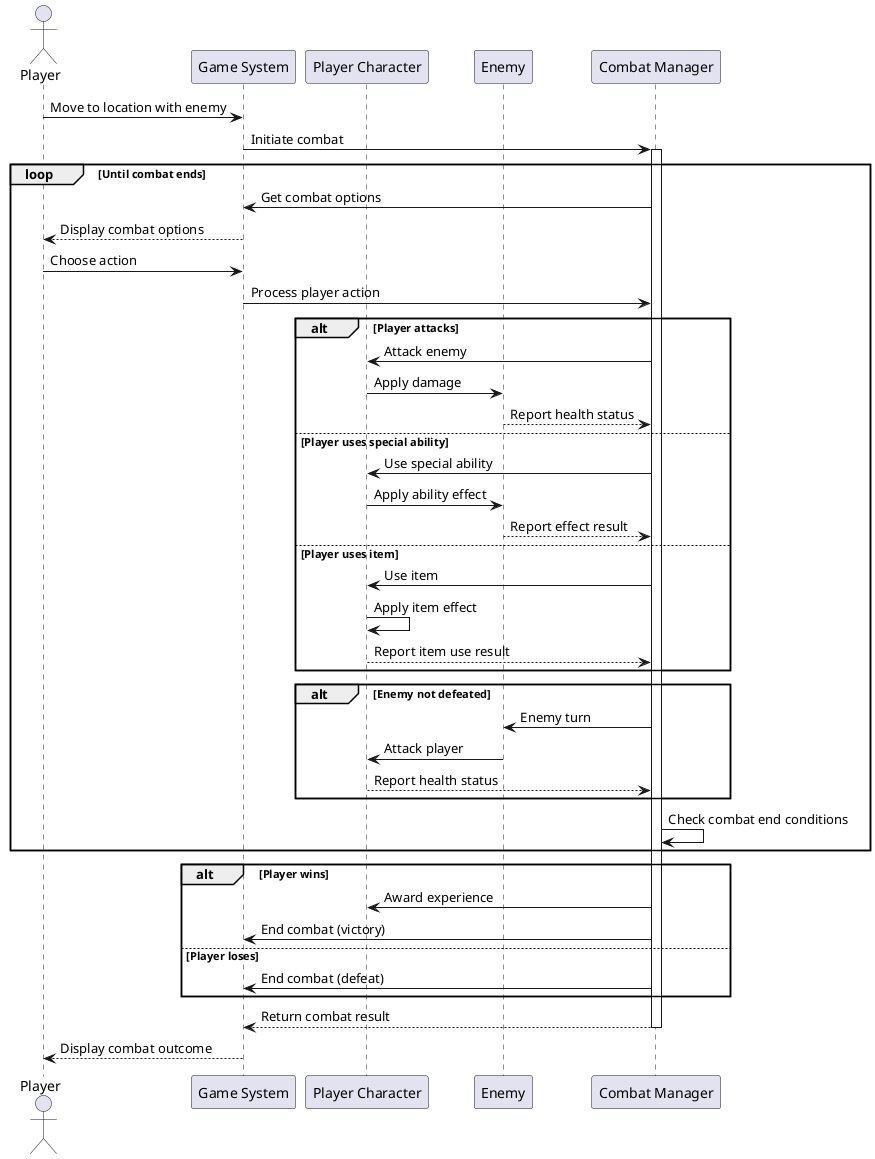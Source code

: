 @startuml
actor Player
participant "Game System" as Game
participant "Player Character" as PlayerChar
participant "Enemy" as Enemy
participant "Combat Manager" as CombatMgr

Player -> Game: Move to location with enemy
Game -> CombatMgr: Initiate combat
activate CombatMgr

loop Until combat ends
    CombatMgr -> Game: Get combat options
    Game --> Player: Display combat options
    
    Player -> Game: Choose action
    Game -> CombatMgr: Process player action
    
    alt Player attacks
        CombatMgr -> PlayerChar: Attack enemy
        PlayerChar -> Enemy: Apply damage
        Enemy --> CombatMgr: Report health status
    else Player uses special ability
        CombatMgr -> PlayerChar: Use special ability
        PlayerChar -> Enemy: Apply ability effect
        Enemy --> CombatMgr: Report effect result
    else Player uses item
        CombatMgr -> PlayerChar: Use item
        PlayerChar -> PlayerChar: Apply item effect
        PlayerChar --> CombatMgr: Report item use result
    end
    
    alt Enemy not defeated
        CombatMgr -> Enemy: Enemy turn
        Enemy -> PlayerChar: Attack player
        PlayerChar --> CombatMgr: Report health status
    end
    
    CombatMgr -> CombatMgr: Check combat end conditions
end

alt Player wins
    CombatMgr -> PlayerChar: Award experience
    CombatMgr -> Game: End combat (victory)
else Player loses
    CombatMgr -> Game: End combat (defeat)
end

CombatMgr --> Game: Return combat result
deactivate CombatMgr
Game --> Player: Display combat outcome

@enduml

